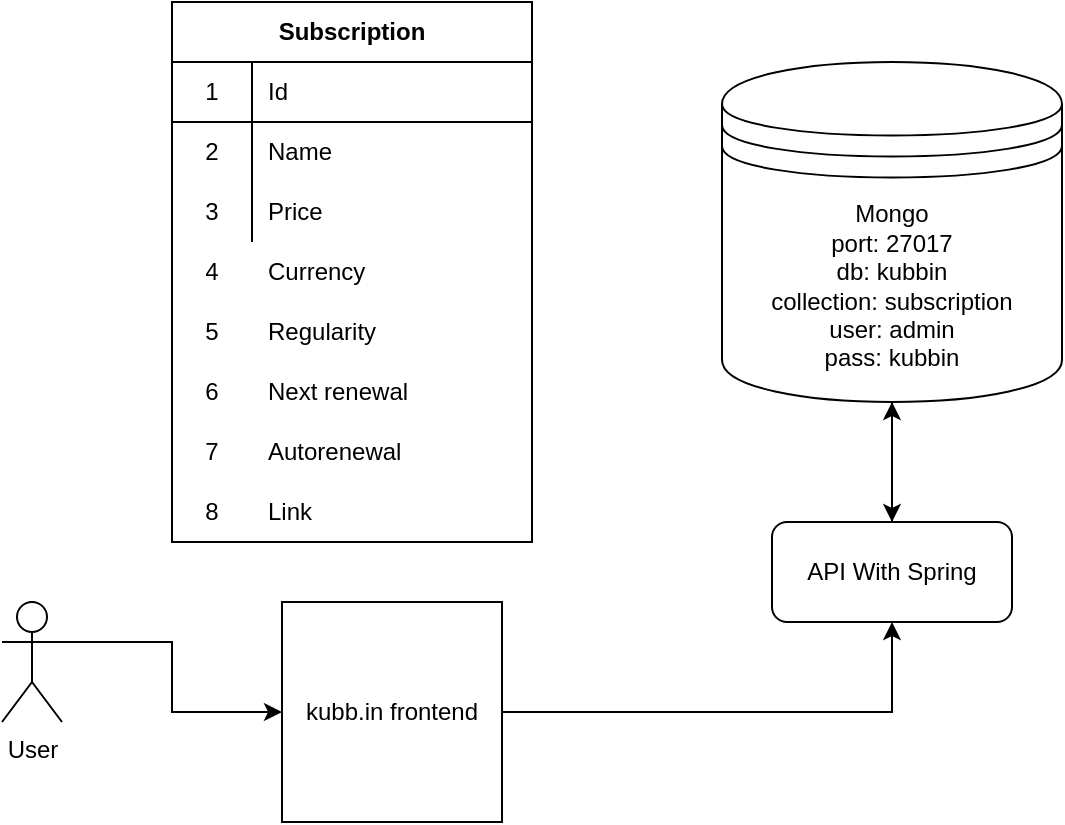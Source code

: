 <mxfile version="14.3.1" type="github" pages="2">
  <diagram id="SonYWKchmh3i6-9tKwjN" name="Prod">
    <mxGraphModel dx="782" dy="508" grid="1" gridSize="10" guides="1" tooltips="1" connect="1" arrows="1" fold="1" page="1" pageScale="1" pageWidth="850" pageHeight="1100" math="0" shadow="0">
      <root>
        <mxCell id="0" />
        <mxCell id="1" parent="0" />
        <mxCell id="CJOSZ9s3HL_Pbz2OG9Kx-1" value="Subscription" style="shape=table;html=1;whiteSpace=wrap;startSize=30;container=1;collapsible=0;childLayout=tableLayout;fixedRows=1;rowLines=0;fontStyle=1;align=center;" parent="1" vertex="1">
          <mxGeometry x="335" y="50" width="180" height="270" as="geometry" />
        </mxCell>
        <mxCell id="CJOSZ9s3HL_Pbz2OG9Kx-2" value="" style="shape=partialRectangle;html=1;whiteSpace=wrap;collapsible=0;dropTarget=0;pointerEvents=0;fillColor=none;top=0;left=0;bottom=1;right=0;points=[[0,0.5],[1,0.5]];portConstraint=eastwest;" parent="CJOSZ9s3HL_Pbz2OG9Kx-1" vertex="1">
          <mxGeometry y="30" width="180" height="30" as="geometry" />
        </mxCell>
        <mxCell id="CJOSZ9s3HL_Pbz2OG9Kx-3" value="1" style="shape=partialRectangle;html=1;whiteSpace=wrap;connectable=0;fillColor=none;top=0;left=0;bottom=0;right=0;overflow=hidden;" parent="CJOSZ9s3HL_Pbz2OG9Kx-2" vertex="1">
          <mxGeometry width="40" height="30" as="geometry" />
        </mxCell>
        <mxCell id="CJOSZ9s3HL_Pbz2OG9Kx-4" value="Id" style="shape=partialRectangle;html=1;whiteSpace=wrap;connectable=0;fillColor=none;top=0;left=0;bottom=0;right=0;align=left;spacingLeft=6;overflow=hidden;" parent="CJOSZ9s3HL_Pbz2OG9Kx-2" vertex="1">
          <mxGeometry x="40" width="140" height="30" as="geometry" />
        </mxCell>
        <mxCell id="CJOSZ9s3HL_Pbz2OG9Kx-5" value="" style="shape=partialRectangle;html=1;whiteSpace=wrap;collapsible=0;dropTarget=0;pointerEvents=0;fillColor=none;top=0;left=0;bottom=0;right=0;points=[[0,0.5],[1,0.5]];portConstraint=eastwest;" parent="CJOSZ9s3HL_Pbz2OG9Kx-1" vertex="1">
          <mxGeometry y="60" width="180" height="30" as="geometry" />
        </mxCell>
        <mxCell id="CJOSZ9s3HL_Pbz2OG9Kx-6" value="2" style="shape=partialRectangle;html=1;whiteSpace=wrap;connectable=0;fillColor=none;top=0;left=0;bottom=0;right=0;overflow=hidden;" parent="CJOSZ9s3HL_Pbz2OG9Kx-5" vertex="1">
          <mxGeometry width="40" height="30" as="geometry" />
        </mxCell>
        <mxCell id="CJOSZ9s3HL_Pbz2OG9Kx-7" value="Name" style="shape=partialRectangle;html=1;whiteSpace=wrap;connectable=0;fillColor=none;top=0;left=0;bottom=0;right=0;align=left;spacingLeft=6;overflow=hidden;" parent="CJOSZ9s3HL_Pbz2OG9Kx-5" vertex="1">
          <mxGeometry x="40" width="140" height="30" as="geometry" />
        </mxCell>
        <mxCell id="CJOSZ9s3HL_Pbz2OG9Kx-8" value="" style="shape=partialRectangle;html=1;whiteSpace=wrap;collapsible=0;dropTarget=0;pointerEvents=0;fillColor=none;top=0;left=0;bottom=0;right=0;points=[[0,0.5],[1,0.5]];portConstraint=eastwest;" parent="CJOSZ9s3HL_Pbz2OG9Kx-1" vertex="1">
          <mxGeometry y="90" width="180" height="30" as="geometry" />
        </mxCell>
        <mxCell id="CJOSZ9s3HL_Pbz2OG9Kx-9" value="3" style="shape=partialRectangle;html=1;whiteSpace=wrap;connectable=0;fillColor=none;top=0;left=0;bottom=0;right=0;overflow=hidden;" parent="CJOSZ9s3HL_Pbz2OG9Kx-8" vertex="1">
          <mxGeometry width="40" height="30" as="geometry" />
        </mxCell>
        <mxCell id="CJOSZ9s3HL_Pbz2OG9Kx-10" value="Price" style="shape=partialRectangle;html=1;whiteSpace=wrap;connectable=0;fillColor=none;top=0;left=0;bottom=0;right=0;align=left;spacingLeft=6;overflow=hidden;" parent="CJOSZ9s3HL_Pbz2OG9Kx-8" vertex="1">
          <mxGeometry x="40" width="140" height="30" as="geometry" />
        </mxCell>
        <mxCell id="CJOSZ9s3HL_Pbz2OG9Kx-11" value="4" style="shape=partialRectangle;html=1;whiteSpace=wrap;connectable=0;fillColor=none;top=0;left=0;bottom=0;right=0;overflow=hidden;" parent="1" vertex="1">
          <mxGeometry x="335" y="170" width="40" height="30" as="geometry" />
        </mxCell>
        <mxCell id="CJOSZ9s3HL_Pbz2OG9Kx-12" value="Currency" style="shape=partialRectangle;html=1;whiteSpace=wrap;connectable=0;fillColor=none;top=0;left=0;bottom=0;right=0;align=left;spacingLeft=6;overflow=hidden;" parent="1" vertex="1">
          <mxGeometry x="375" y="170" width="140" height="30" as="geometry" />
        </mxCell>
        <mxCell id="CJOSZ9s3HL_Pbz2OG9Kx-13" value="5" style="shape=partialRectangle;html=1;whiteSpace=wrap;connectable=0;fillColor=none;top=0;left=0;bottom=0;right=0;overflow=hidden;" parent="1" vertex="1">
          <mxGeometry x="335" y="200" width="40" height="30" as="geometry" />
        </mxCell>
        <mxCell id="CJOSZ9s3HL_Pbz2OG9Kx-14" value="Regularity" style="shape=partialRectangle;html=1;whiteSpace=wrap;connectable=0;fillColor=none;top=0;left=0;bottom=0;right=0;align=left;spacingLeft=6;overflow=hidden;" parent="1" vertex="1">
          <mxGeometry x="375" y="200" width="140" height="30" as="geometry" />
        </mxCell>
        <mxCell id="CJOSZ9s3HL_Pbz2OG9Kx-15" value="6" style="shape=partialRectangle;html=1;whiteSpace=wrap;connectable=0;fillColor=none;top=0;left=0;bottom=0;right=0;overflow=hidden;" parent="1" vertex="1">
          <mxGeometry x="335" y="230" width="40" height="30" as="geometry" />
        </mxCell>
        <mxCell id="CJOSZ9s3HL_Pbz2OG9Kx-16" value="Next renewal" style="shape=partialRectangle;html=1;whiteSpace=wrap;connectable=0;fillColor=none;top=0;left=0;bottom=0;right=0;align=left;spacingLeft=6;overflow=hidden;" parent="1" vertex="1">
          <mxGeometry x="375" y="230" width="140" height="30" as="geometry" />
        </mxCell>
        <mxCell id="CJOSZ9s3HL_Pbz2OG9Kx-17" value="7" style="shape=partialRectangle;html=1;whiteSpace=wrap;connectable=0;fillColor=none;top=0;left=0;bottom=0;right=0;overflow=hidden;" parent="1" vertex="1">
          <mxGeometry x="335" y="260" width="40" height="30" as="geometry" />
        </mxCell>
        <mxCell id="CJOSZ9s3HL_Pbz2OG9Kx-18" value="Autorenewal" style="shape=partialRectangle;html=1;whiteSpace=wrap;connectable=0;fillColor=none;top=0;left=0;bottom=0;right=0;align=left;spacingLeft=6;overflow=hidden;" parent="1" vertex="1">
          <mxGeometry x="375" y="260" width="140" height="30" as="geometry" />
        </mxCell>
        <mxCell id="CJOSZ9s3HL_Pbz2OG9Kx-19" value="8" style="shape=partialRectangle;html=1;whiteSpace=wrap;connectable=0;fillColor=none;top=0;left=0;bottom=0;right=0;overflow=hidden;" parent="1" vertex="1">
          <mxGeometry x="335" y="290" width="40" height="30" as="geometry" />
        </mxCell>
        <mxCell id="CJOSZ9s3HL_Pbz2OG9Kx-20" value="Link" style="shape=partialRectangle;html=1;whiteSpace=wrap;connectable=0;fillColor=none;top=0;left=0;bottom=0;right=0;align=left;spacingLeft=6;overflow=hidden;" parent="1" vertex="1">
          <mxGeometry x="375" y="290" width="140" height="30" as="geometry" />
        </mxCell>
        <mxCell id="CJOSZ9s3HL_Pbz2OG9Kx-24" style="edgeStyle=orthogonalEdgeStyle;rounded=0;orthogonalLoop=1;jettySize=auto;html=1;" parent="1" source="CJOSZ9s3HL_Pbz2OG9Kx-21" edge="1">
          <mxGeometry relative="1" as="geometry">
            <mxPoint x="695" y="310" as="targetPoint" />
          </mxGeometry>
        </mxCell>
        <mxCell id="CJOSZ9s3HL_Pbz2OG9Kx-21" value="Mongo&lt;br&gt;port: 27017&lt;br&gt;db: kubbin&lt;br&gt;collection: subscription&lt;br&gt;user: admin&lt;br&gt;pass: kubbin" style="shape=datastore;whiteSpace=wrap;html=1;" parent="1" vertex="1">
          <mxGeometry x="610" y="80" width="170" height="170" as="geometry" />
        </mxCell>
        <mxCell id="CJOSZ9s3HL_Pbz2OG9Kx-23" style="edgeStyle=orthogonalEdgeStyle;rounded=0;orthogonalLoop=1;jettySize=auto;html=1;entryX=0.5;entryY=1;entryDx=0;entryDy=0;" parent="1" source="CJOSZ9s3HL_Pbz2OG9Kx-22" target="CJOSZ9s3HL_Pbz2OG9Kx-21" edge="1">
          <mxGeometry relative="1" as="geometry" />
        </mxCell>
        <mxCell id="CJOSZ9s3HL_Pbz2OG9Kx-22" value="API With Spring" style="rounded=1;whiteSpace=wrap;html=1;" parent="1" vertex="1">
          <mxGeometry x="635" y="310" width="120" height="50" as="geometry" />
        </mxCell>
        <mxCell id="CJOSZ9s3HL_Pbz2OG9Kx-30" style="edgeStyle=orthogonalEdgeStyle;rounded=0;orthogonalLoop=1;jettySize=auto;html=1;exitX=1;exitY=0.333;exitDx=0;exitDy=0;exitPerimeter=0;" parent="1" source="CJOSZ9s3HL_Pbz2OG9Kx-26" target="CJOSZ9s3HL_Pbz2OG9Kx-29" edge="1">
          <mxGeometry relative="1" as="geometry" />
        </mxCell>
        <mxCell id="CJOSZ9s3HL_Pbz2OG9Kx-26" value="User" style="shape=umlActor;verticalLabelPosition=bottom;verticalAlign=top;html=1;outlineConnect=0;" parent="1" vertex="1">
          <mxGeometry x="250" y="350" width="30" height="60" as="geometry" />
        </mxCell>
        <mxCell id="CJOSZ9s3HL_Pbz2OG9Kx-31" style="edgeStyle=orthogonalEdgeStyle;rounded=0;orthogonalLoop=1;jettySize=auto;html=1;entryX=0.5;entryY=1;entryDx=0;entryDy=0;" parent="1" source="CJOSZ9s3HL_Pbz2OG9Kx-29" target="CJOSZ9s3HL_Pbz2OG9Kx-22" edge="1">
          <mxGeometry relative="1" as="geometry" />
        </mxCell>
        <mxCell id="CJOSZ9s3HL_Pbz2OG9Kx-29" value="kubb.in frontend" style="whiteSpace=wrap;html=1;aspect=fixed;" parent="1" vertex="1">
          <mxGeometry x="390" y="350" width="110" height="110" as="geometry" />
        </mxCell>
      </root>
    </mxGraphModel>
  </diagram>
  <diagram id="x6PYE7fX1iqTkR0nMZ5Z" name="Test">
    <mxGraphModel dx="920" dy="531" grid="1" gridSize="10" guides="1" tooltips="1" connect="1" arrows="1" fold="1" page="1" pageScale="1" pageWidth="850" pageHeight="1100" math="0" shadow="0">
      <root>
        <mxCell id="_dsBPcosfQ0vliTjdBxO-0" />
        <mxCell id="_dsBPcosfQ0vliTjdBxO-1" parent="_dsBPcosfQ0vliTjdBxO-0" />
        <mxCell id="zOezfIdQOex3UV9iFoa3-0" value="Subscription" style="shape=table;html=1;whiteSpace=wrap;startSize=30;container=1;collapsible=0;childLayout=tableLayout;fixedRows=1;rowLines=0;fontStyle=1;align=center;" parent="_dsBPcosfQ0vliTjdBxO-1" vertex="1">
          <mxGeometry x="305" y="50" width="185" height="310" as="geometry" />
        </mxCell>
        <mxCell id="zOezfIdQOex3UV9iFoa3-1" value="" style="shape=partialRectangle;html=1;whiteSpace=wrap;collapsible=0;dropTarget=0;pointerEvents=0;fillColor=none;top=0;left=0;bottom=1;right=0;points=[[0,0.5],[1,0.5]];portConstraint=eastwest;" parent="zOezfIdQOex3UV9iFoa3-0" vertex="1">
          <mxGeometry y="30" width="185" height="30" as="geometry" />
        </mxCell>
        <mxCell id="zOezfIdQOex3UV9iFoa3-2" value="1" style="shape=partialRectangle;html=1;whiteSpace=wrap;connectable=0;fillColor=none;top=0;left=0;bottom=0;right=0;overflow=hidden;" parent="zOezfIdQOex3UV9iFoa3-1" vertex="1">
          <mxGeometry width="41" height="30" as="geometry" />
        </mxCell>
        <mxCell id="zOezfIdQOex3UV9iFoa3-3" value="Id" style="shape=partialRectangle;html=1;whiteSpace=wrap;connectable=0;fillColor=none;top=0;left=0;bottom=0;right=0;align=left;spacingLeft=6;overflow=hidden;" parent="zOezfIdQOex3UV9iFoa3-1" vertex="1">
          <mxGeometry x="41" width="144" height="30" as="geometry" />
        </mxCell>
        <mxCell id="zOezfIdQOex3UV9iFoa3-4" value="" style="shape=partialRectangle;html=1;whiteSpace=wrap;collapsible=0;dropTarget=0;pointerEvents=0;fillColor=none;top=0;left=0;bottom=0;right=0;points=[[0,0.5],[1,0.5]];portConstraint=eastwest;" parent="zOezfIdQOex3UV9iFoa3-0" vertex="1">
          <mxGeometry y="60" width="185" height="30" as="geometry" />
        </mxCell>
        <mxCell id="zOezfIdQOex3UV9iFoa3-5" value="2" style="shape=partialRectangle;html=1;whiteSpace=wrap;connectable=0;fillColor=none;top=0;left=0;bottom=0;right=0;overflow=hidden;" parent="zOezfIdQOex3UV9iFoa3-4" vertex="1">
          <mxGeometry width="41" height="30" as="geometry" />
        </mxCell>
        <mxCell id="zOezfIdQOex3UV9iFoa3-6" value="Name" style="shape=partialRectangle;html=1;whiteSpace=wrap;connectable=0;fillColor=none;top=0;left=0;bottom=0;right=0;align=left;spacingLeft=6;overflow=hidden;" parent="zOezfIdQOex3UV9iFoa3-4" vertex="1">
          <mxGeometry x="41" width="144" height="30" as="geometry" />
        </mxCell>
        <mxCell id="zOezfIdQOex3UV9iFoa3-7" value="" style="shape=partialRectangle;html=1;whiteSpace=wrap;collapsible=0;dropTarget=0;pointerEvents=0;fillColor=none;top=0;left=0;bottom=0;right=0;points=[[0,0.5],[1,0.5]];portConstraint=eastwest;" parent="zOezfIdQOex3UV9iFoa3-0" vertex="1">
          <mxGeometry y="90" width="185" height="30" as="geometry" />
        </mxCell>
        <mxCell id="zOezfIdQOex3UV9iFoa3-8" value="3" style="shape=partialRectangle;html=1;whiteSpace=wrap;connectable=0;fillColor=none;top=0;left=0;bottom=0;right=0;overflow=hidden;" parent="zOezfIdQOex3UV9iFoa3-7" vertex="1">
          <mxGeometry width="41" height="30" as="geometry" />
        </mxCell>
        <mxCell id="zOezfIdQOex3UV9iFoa3-9" value="Price" style="shape=partialRectangle;html=1;whiteSpace=wrap;connectable=0;fillColor=none;top=0;left=0;bottom=0;right=0;align=left;spacingLeft=6;overflow=hidden;" parent="zOezfIdQOex3UV9iFoa3-7" vertex="1">
          <mxGeometry x="41" width="144" height="30" as="geometry" />
        </mxCell>
        <mxCell id="zOezfIdQOex3UV9iFoa3-10" value="4" style="shape=partialRectangle;html=1;whiteSpace=wrap;connectable=0;fillColor=none;top=0;left=0;bottom=0;right=0;overflow=hidden;" parent="_dsBPcosfQ0vliTjdBxO-1" vertex="1">
          <mxGeometry x="305" y="170" width="40" height="30" as="geometry" />
        </mxCell>
        <mxCell id="zOezfIdQOex3UV9iFoa3-11" value="Currency" style="shape=partialRectangle;html=1;whiteSpace=wrap;connectable=0;fillColor=none;top=0;left=0;bottom=0;right=0;align=left;spacingLeft=6;overflow=hidden;" parent="_dsBPcosfQ0vliTjdBxO-1" vertex="1">
          <mxGeometry x="345" y="170" width="140" height="30" as="geometry" />
        </mxCell>
        <mxCell id="zOezfIdQOex3UV9iFoa3-12" value="5" style="shape=partialRectangle;html=1;whiteSpace=wrap;connectable=0;fillColor=none;top=0;left=0;bottom=0;right=0;overflow=hidden;" parent="_dsBPcosfQ0vliTjdBxO-1" vertex="1">
          <mxGeometry x="305" y="200" width="40" height="30" as="geometry" />
        </mxCell>
        <mxCell id="zOezfIdQOex3UV9iFoa3-13" value="Regularity" style="shape=partialRectangle;html=1;whiteSpace=wrap;connectable=0;fillColor=none;top=0;left=0;bottom=0;right=0;align=left;spacingLeft=6;overflow=hidden;" parent="_dsBPcosfQ0vliTjdBxO-1" vertex="1">
          <mxGeometry x="345" y="200" width="140" height="30" as="geometry" />
        </mxCell>
        <mxCell id="zOezfIdQOex3UV9iFoa3-14" value="6" style="shape=partialRectangle;html=1;whiteSpace=wrap;connectable=0;fillColor=none;top=0;left=0;bottom=0;right=0;overflow=hidden;" parent="_dsBPcosfQ0vliTjdBxO-1" vertex="1">
          <mxGeometry x="305" y="230" width="40" height="30" as="geometry" />
        </mxCell>
        <mxCell id="zOezfIdQOex3UV9iFoa3-15" value="Next renewal" style="shape=partialRectangle;html=1;whiteSpace=wrap;connectable=0;fillColor=none;top=0;left=0;bottom=0;right=0;align=left;spacingLeft=6;overflow=hidden;" parent="_dsBPcosfQ0vliTjdBxO-1" vertex="1">
          <mxGeometry x="345" y="230" width="140" height="30" as="geometry" />
        </mxCell>
        <mxCell id="zOezfIdQOex3UV9iFoa3-16" value="7" style="shape=partialRectangle;html=1;whiteSpace=wrap;connectable=0;fillColor=none;top=0;left=0;bottom=0;right=0;overflow=hidden;" parent="_dsBPcosfQ0vliTjdBxO-1" vertex="1">
          <mxGeometry x="305" y="260" width="40" height="30" as="geometry" />
        </mxCell>
        <mxCell id="zOezfIdQOex3UV9iFoa3-17" value="Autorenewal" style="shape=partialRectangle;html=1;whiteSpace=wrap;connectable=0;fillColor=none;top=0;left=0;bottom=0;right=0;align=left;spacingLeft=6;overflow=hidden;" parent="_dsBPcosfQ0vliTjdBxO-1" vertex="1">
          <mxGeometry x="345" y="260" width="140" height="30" as="geometry" />
        </mxCell>
        <mxCell id="zOezfIdQOex3UV9iFoa3-18" value="8" style="shape=partialRectangle;html=1;whiteSpace=wrap;connectable=0;fillColor=none;top=0;left=0;bottom=0;right=0;overflow=hidden;" parent="_dsBPcosfQ0vliTjdBxO-1" vertex="1">
          <mxGeometry x="305" y="290" width="40" height="30" as="geometry" />
        </mxCell>
        <mxCell id="zOezfIdQOex3UV9iFoa3-19" value="Link" style="shape=partialRectangle;html=1;whiteSpace=wrap;connectable=0;fillColor=none;top=0;left=0;bottom=0;right=0;align=left;spacingLeft=6;overflow=hidden;" parent="_dsBPcosfQ0vliTjdBxO-1" vertex="1">
          <mxGeometry x="345" y="290" width="140" height="30" as="geometry" />
        </mxCell>
        <mxCell id="zOezfIdQOex3UV9iFoa3-20" style="edgeStyle=orthogonalEdgeStyle;rounded=0;orthogonalLoop=1;jettySize=auto;html=1;" parent="_dsBPcosfQ0vliTjdBxO-1" source="zOezfIdQOex3UV9iFoa3-21" edge="1">
          <mxGeometry relative="1" as="geometry">
            <mxPoint x="665" y="310" as="targetPoint" />
          </mxGeometry>
        </mxCell>
        <mxCell id="VYdCvkyGFiFePREtTgOY-7" style="edgeStyle=orthogonalEdgeStyle;rounded=0;orthogonalLoop=1;jettySize=auto;html=1;exitX=0.15;exitY=0.95;exitDx=0;exitDy=0;exitPerimeter=0;entryX=0.25;entryY=0;entryDx=0;entryDy=0;" edge="1" parent="_dsBPcosfQ0vliTjdBxO-1" source="zOezfIdQOex3UV9iFoa3-21" target="zOezfIdQOex3UV9iFoa3-23">
          <mxGeometry relative="1" as="geometry" />
        </mxCell>
        <mxCell id="zOezfIdQOex3UV9iFoa3-21" value="Mongo&lt;br&gt;port: 27018&lt;br&gt;db: kubbin-test&lt;br&gt;collection: subscription-test&lt;br&gt;user: test&lt;br&gt;pass: test" style="shape=datastore;whiteSpace=wrap;html=1;" parent="_dsBPcosfQ0vliTjdBxO-1" vertex="1">
          <mxGeometry x="580" y="80" width="170" height="170" as="geometry" />
        </mxCell>
        <mxCell id="zOezfIdQOex3UV9iFoa3-22" style="edgeStyle=orthogonalEdgeStyle;rounded=0;orthogonalLoop=1;jettySize=auto;html=1;entryX=0.5;entryY=1;entryDx=0;entryDy=0;" parent="_dsBPcosfQ0vliTjdBxO-1" source="zOezfIdQOex3UV9iFoa3-23" target="zOezfIdQOex3UV9iFoa3-21" edge="1">
          <mxGeometry relative="1" as="geometry" />
        </mxCell>
        <mxCell id="VYdCvkyGFiFePREtTgOY-8" style="edgeStyle=orthogonalEdgeStyle;rounded=0;orthogonalLoop=1;jettySize=auto;html=1;exitX=0.25;exitY=1;exitDx=0;exitDy=0;entryX=0.406;entryY=-0.039;entryDx=0;entryDy=0;entryPerimeter=0;" edge="1" parent="_dsBPcosfQ0vliTjdBxO-1" source="zOezfIdQOex3UV9iFoa3-23" target="VYdCvkyGFiFePREtTgOY-0">
          <mxGeometry relative="1" as="geometry" />
        </mxCell>
        <mxCell id="zOezfIdQOex3UV9iFoa3-23" value="API With Spring" style="rounded=1;whiteSpace=wrap;html=1;" parent="_dsBPcosfQ0vliTjdBxO-1" vertex="1">
          <mxGeometry x="605" y="310" width="120" height="50" as="geometry" />
        </mxCell>
        <mxCell id="zOezfIdQOex3UV9iFoa3-24" style="edgeStyle=orthogonalEdgeStyle;rounded=0;orthogonalLoop=1;jettySize=auto;html=1;exitX=1;exitY=0.333;exitDx=0;exitDy=0;exitPerimeter=0;" parent="_dsBPcosfQ0vliTjdBxO-1" source="zOezfIdQOex3UV9iFoa3-25" target="zOezfIdQOex3UV9iFoa3-27" edge="1">
          <mxGeometry relative="1" as="geometry" />
        </mxCell>
        <mxCell id="zOezfIdQOex3UV9iFoa3-25" value="Tester" style="shape=umlActor;verticalLabelPosition=bottom;verticalAlign=top;html=1;outlineConnect=0;" parent="_dsBPcosfQ0vliTjdBxO-1" vertex="1">
          <mxGeometry x="45" y="390" width="30" height="60" as="geometry" />
        </mxCell>
        <mxCell id="zOezfIdQOex3UV9iFoa3-26" style="edgeStyle=orthogonalEdgeStyle;rounded=0;orthogonalLoop=1;jettySize=auto;html=1;entryX=0.5;entryY=1;entryDx=0;entryDy=0;" parent="_dsBPcosfQ0vliTjdBxO-1" source="VYdCvkyGFiFePREtTgOY-0" target="zOezfIdQOex3UV9iFoa3-23" edge="1">
          <mxGeometry relative="1" as="geometry">
            <mxPoint x="690" y="450" as="sourcePoint" />
            <Array as="points">
              <mxPoint x="665" y="435" />
            </Array>
          </mxGeometry>
        </mxCell>
        <mxCell id="VYdCvkyGFiFePREtTgOY-4" style="edgeStyle=orthogonalEdgeStyle;rounded=0;orthogonalLoop=1;jettySize=auto;html=1;exitX=1;exitY=0.5;exitDx=0;exitDy=0;" edge="1" parent="_dsBPcosfQ0vliTjdBxO-1" source="zOezfIdQOex3UV9iFoa3-27" target="VYdCvkyGFiFePREtTgOY-2">
          <mxGeometry relative="1" as="geometry" />
        </mxCell>
        <mxCell id="zOezfIdQOex3UV9iFoa3-27" value="localhost:7070 login" style="whiteSpace=wrap;html=1;aspect=fixed;" parent="_dsBPcosfQ0vliTjdBxO-1" vertex="1">
          <mxGeometry x="195" y="420" width="110" height="110" as="geometry" />
        </mxCell>
        <mxCell id="VYdCvkyGFiFePREtTgOY-0" value="frontend" style="whiteSpace=wrap;html=1;aspect=fixed;" vertex="1" parent="_dsBPcosfQ0vliTjdBxO-1">
          <mxGeometry x="470" y="420" width="110" height="110" as="geometry" />
        </mxCell>
        <mxCell id="VYdCvkyGFiFePREtTgOY-5" style="edgeStyle=orthogonalEdgeStyle;rounded=0;orthogonalLoop=1;jettySize=auto;html=1;exitX=1;exitY=0.5;exitDx=0;exitDy=0;entryX=0;entryY=0.5;entryDx=0;entryDy=0;" edge="1" parent="_dsBPcosfQ0vliTjdBxO-1" source="VYdCvkyGFiFePREtTgOY-2" target="VYdCvkyGFiFePREtTgOY-0">
          <mxGeometry relative="1" as="geometry" />
        </mxCell>
        <mxCell id="VYdCvkyGFiFePREtTgOY-2" value="" style="rounded=0;whiteSpace=wrap;html=1;" vertex="1" parent="_dsBPcosfQ0vliTjdBxO-1">
          <mxGeometry x="335" y="445" width="120" height="60" as="geometry" />
        </mxCell>
        <mxCell id="VYdCvkyGFiFePREtTgOY-3" value="Token goes to localstorage" style="text;html=1;strokeColor=none;fillColor=none;align=center;verticalAlign=middle;whiteSpace=wrap;rounded=0;" vertex="1" parent="_dsBPcosfQ0vliTjdBxO-1">
          <mxGeometry x="375" y="465" width="40" height="20" as="geometry" />
        </mxCell>
        <mxCell id="VYdCvkyGFiFePREtTgOY-6" value="Call with token&amp;nbsp; or username" style="text;html=1;strokeColor=none;fillColor=none;align=center;verticalAlign=middle;whiteSpace=wrap;rounded=0;" vertex="1" parent="_dsBPcosfQ0vliTjdBxO-1">
          <mxGeometry x="605" y="440" width="125" height="25" as="geometry" />
        </mxCell>
        <mxCell id="VYdCvkyGFiFePREtTgOY-9" value="User subscription list" style="text;html=1;strokeColor=none;fillColor=none;align=center;verticalAlign=middle;whiteSpace=wrap;rounded=0;" vertex="1" parent="_dsBPcosfQ0vliTjdBxO-1">
          <mxGeometry x="490" y="360" width="120" height="30" as="geometry" />
        </mxCell>
        <mxCell id="VYdCvkyGFiFePREtTgOY-10" value="9" style="shape=partialRectangle;html=1;whiteSpace=wrap;connectable=0;fillColor=none;top=0;left=0;bottom=0;right=0;overflow=hidden;" vertex="1" parent="_dsBPcosfQ0vliTjdBxO-1">
          <mxGeometry x="305" y="320" width="40" height="30" as="geometry" />
        </mxCell>
        <mxCell id="VYdCvkyGFiFePREtTgOY-11" value="Userid/Username" style="shape=partialRectangle;html=1;whiteSpace=wrap;connectable=0;fillColor=none;top=0;left=0;bottom=0;right=0;align=left;spacingLeft=6;overflow=hidden;" vertex="1" parent="_dsBPcosfQ0vliTjdBxO-1">
          <mxGeometry x="350" y="320" width="135" height="30" as="geometry" />
        </mxCell>
        <mxCell id="VYdCvkyGFiFePREtTgOY-12" value="Frontend with Vue.JS&lt;br&gt;Components: NavBar, ListSubs, LoginPage, RegistrationPage, ConfigurationPage&lt;br&gt;methods: sendRegistration(), validateFields(), sendLogin(), goToUserPage()[Main Page], CRUD Related Methods, ConfigurationPage methods # TODO" style="rounded=0;whiteSpace=wrap;html=1;" vertex="1" parent="_dsBPcosfQ0vliTjdBxO-1">
          <mxGeometry x="110" y="620" width="650" height="410" as="geometry" />
        </mxCell>
      </root>
    </mxGraphModel>
  </diagram>
</mxfile>
